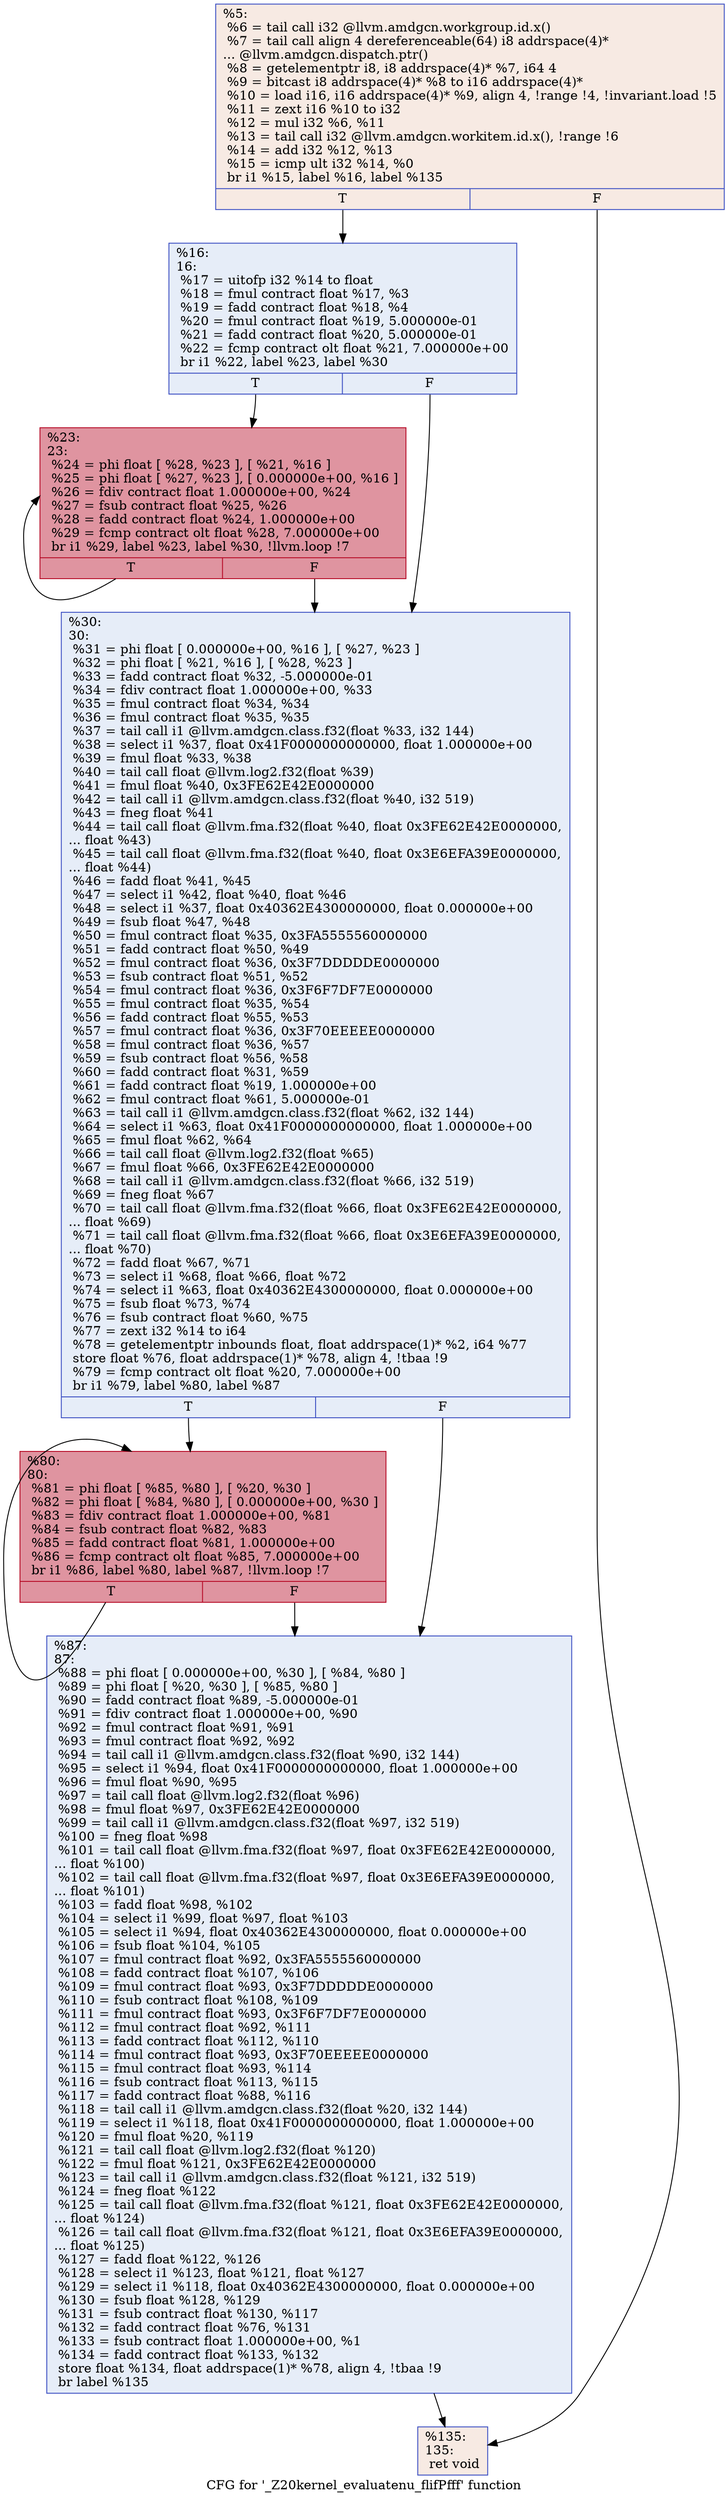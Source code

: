digraph "CFG for '_Z20kernel_evaluatenu_flifPfff' function" {
	label="CFG for '_Z20kernel_evaluatenu_flifPfff' function";

	Node0x45c48f0 [shape=record,color="#3d50c3ff", style=filled, fillcolor="#eed0c070",label="{%5:\l  %6 = tail call i32 @llvm.amdgcn.workgroup.id.x()\l  %7 = tail call align 4 dereferenceable(64) i8 addrspace(4)*\l... @llvm.amdgcn.dispatch.ptr()\l  %8 = getelementptr i8, i8 addrspace(4)* %7, i64 4\l  %9 = bitcast i8 addrspace(4)* %8 to i16 addrspace(4)*\l  %10 = load i16, i16 addrspace(4)* %9, align 4, !range !4, !invariant.load !5\l  %11 = zext i16 %10 to i32\l  %12 = mul i32 %6, %11\l  %13 = tail call i32 @llvm.amdgcn.workitem.id.x(), !range !6\l  %14 = add i32 %12, %13\l  %15 = icmp ult i32 %14, %0\l  br i1 %15, label %16, label %135\l|{<s0>T|<s1>F}}"];
	Node0x45c48f0:s0 -> Node0x45c6780;
	Node0x45c48f0:s1 -> Node0x45c6810;
	Node0x45c6780 [shape=record,color="#3d50c3ff", style=filled, fillcolor="#c7d7f070",label="{%16:\l16:                                               \l  %17 = uitofp i32 %14 to float\l  %18 = fmul contract float %17, %3\l  %19 = fadd contract float %18, %4\l  %20 = fmul contract float %19, 5.000000e-01\l  %21 = fadd contract float %20, 5.000000e-01\l  %22 = fcmp contract olt float %21, 7.000000e+00\l  br i1 %22, label %23, label %30\l|{<s0>T|<s1>F}}"];
	Node0x45c6780:s0 -> Node0x45c7780;
	Node0x45c6780:s1 -> Node0x45c7810;
	Node0x45c7780 [shape=record,color="#b70d28ff", style=filled, fillcolor="#b70d2870",label="{%23:\l23:                                               \l  %24 = phi float [ %28, %23 ], [ %21, %16 ]\l  %25 = phi float [ %27, %23 ], [ 0.000000e+00, %16 ]\l  %26 = fdiv contract float 1.000000e+00, %24\l  %27 = fsub contract float %25, %26\l  %28 = fadd contract float %24, 1.000000e+00\l  %29 = fcmp contract olt float %28, 7.000000e+00\l  br i1 %29, label %23, label %30, !llvm.loop !7\l|{<s0>T|<s1>F}}"];
	Node0x45c7780:s0 -> Node0x45c7780;
	Node0x45c7780:s1 -> Node0x45c7810;
	Node0x45c7810 [shape=record,color="#3d50c3ff", style=filled, fillcolor="#c7d7f070",label="{%30:\l30:                                               \l  %31 = phi float [ 0.000000e+00, %16 ], [ %27, %23 ]\l  %32 = phi float [ %21, %16 ], [ %28, %23 ]\l  %33 = fadd contract float %32, -5.000000e-01\l  %34 = fdiv contract float 1.000000e+00, %33\l  %35 = fmul contract float %34, %34\l  %36 = fmul contract float %35, %35\l  %37 = tail call i1 @llvm.amdgcn.class.f32(float %33, i32 144)\l  %38 = select i1 %37, float 0x41F0000000000000, float 1.000000e+00\l  %39 = fmul float %33, %38\l  %40 = tail call float @llvm.log2.f32(float %39)\l  %41 = fmul float %40, 0x3FE62E42E0000000\l  %42 = tail call i1 @llvm.amdgcn.class.f32(float %40, i32 519)\l  %43 = fneg float %41\l  %44 = tail call float @llvm.fma.f32(float %40, float 0x3FE62E42E0000000,\l... float %43)\l  %45 = tail call float @llvm.fma.f32(float %40, float 0x3E6EFA39E0000000,\l... float %44)\l  %46 = fadd float %41, %45\l  %47 = select i1 %42, float %40, float %46\l  %48 = select i1 %37, float 0x40362E4300000000, float 0.000000e+00\l  %49 = fsub float %47, %48\l  %50 = fmul contract float %35, 0x3FA5555560000000\l  %51 = fadd contract float %50, %49\l  %52 = fmul contract float %36, 0x3F7DDDDDE0000000\l  %53 = fsub contract float %51, %52\l  %54 = fmul contract float %36, 0x3F6F7DF7E0000000\l  %55 = fmul contract float %35, %54\l  %56 = fadd contract float %55, %53\l  %57 = fmul contract float %36, 0x3F70EEEEE0000000\l  %58 = fmul contract float %36, %57\l  %59 = fsub contract float %56, %58\l  %60 = fadd contract float %31, %59\l  %61 = fadd contract float %19, 1.000000e+00\l  %62 = fmul contract float %61, 5.000000e-01\l  %63 = tail call i1 @llvm.amdgcn.class.f32(float %62, i32 144)\l  %64 = select i1 %63, float 0x41F0000000000000, float 1.000000e+00\l  %65 = fmul float %62, %64\l  %66 = tail call float @llvm.log2.f32(float %65)\l  %67 = fmul float %66, 0x3FE62E42E0000000\l  %68 = tail call i1 @llvm.amdgcn.class.f32(float %66, i32 519)\l  %69 = fneg float %67\l  %70 = tail call float @llvm.fma.f32(float %66, float 0x3FE62E42E0000000,\l... float %69)\l  %71 = tail call float @llvm.fma.f32(float %66, float 0x3E6EFA39E0000000,\l... float %70)\l  %72 = fadd float %67, %71\l  %73 = select i1 %68, float %66, float %72\l  %74 = select i1 %63, float 0x40362E4300000000, float 0.000000e+00\l  %75 = fsub float %73, %74\l  %76 = fsub contract float %60, %75\l  %77 = zext i32 %14 to i64\l  %78 = getelementptr inbounds float, float addrspace(1)* %2, i64 %77\l  store float %76, float addrspace(1)* %78, align 4, !tbaa !9\l  %79 = fcmp contract olt float %20, 7.000000e+00\l  br i1 %79, label %80, label %87\l|{<s0>T|<s1>F}}"];
	Node0x45c7810:s0 -> Node0x45cac00;
	Node0x45c7810:s1 -> Node0x45cac90;
	Node0x45cac00 [shape=record,color="#b70d28ff", style=filled, fillcolor="#b70d2870",label="{%80:\l80:                                               \l  %81 = phi float [ %85, %80 ], [ %20, %30 ]\l  %82 = phi float [ %84, %80 ], [ 0.000000e+00, %30 ]\l  %83 = fdiv contract float 1.000000e+00, %81\l  %84 = fsub contract float %82, %83\l  %85 = fadd contract float %81, 1.000000e+00\l  %86 = fcmp contract olt float %85, 7.000000e+00\l  br i1 %86, label %80, label %87, !llvm.loop !7\l|{<s0>T|<s1>F}}"];
	Node0x45cac00:s0 -> Node0x45cac00;
	Node0x45cac00:s1 -> Node0x45cac90;
	Node0x45cac90 [shape=record,color="#3d50c3ff", style=filled, fillcolor="#c7d7f070",label="{%87:\l87:                                               \l  %88 = phi float [ 0.000000e+00, %30 ], [ %84, %80 ]\l  %89 = phi float [ %20, %30 ], [ %85, %80 ]\l  %90 = fadd contract float %89, -5.000000e-01\l  %91 = fdiv contract float 1.000000e+00, %90\l  %92 = fmul contract float %91, %91\l  %93 = fmul contract float %92, %92\l  %94 = tail call i1 @llvm.amdgcn.class.f32(float %90, i32 144)\l  %95 = select i1 %94, float 0x41F0000000000000, float 1.000000e+00\l  %96 = fmul float %90, %95\l  %97 = tail call float @llvm.log2.f32(float %96)\l  %98 = fmul float %97, 0x3FE62E42E0000000\l  %99 = tail call i1 @llvm.amdgcn.class.f32(float %97, i32 519)\l  %100 = fneg float %98\l  %101 = tail call float @llvm.fma.f32(float %97, float 0x3FE62E42E0000000,\l... float %100)\l  %102 = tail call float @llvm.fma.f32(float %97, float 0x3E6EFA39E0000000,\l... float %101)\l  %103 = fadd float %98, %102\l  %104 = select i1 %99, float %97, float %103\l  %105 = select i1 %94, float 0x40362E4300000000, float 0.000000e+00\l  %106 = fsub float %104, %105\l  %107 = fmul contract float %92, 0x3FA5555560000000\l  %108 = fadd contract float %107, %106\l  %109 = fmul contract float %93, 0x3F7DDDDDE0000000\l  %110 = fsub contract float %108, %109\l  %111 = fmul contract float %93, 0x3F6F7DF7E0000000\l  %112 = fmul contract float %92, %111\l  %113 = fadd contract float %112, %110\l  %114 = fmul contract float %93, 0x3F70EEEEE0000000\l  %115 = fmul contract float %93, %114\l  %116 = fsub contract float %113, %115\l  %117 = fadd contract float %88, %116\l  %118 = tail call i1 @llvm.amdgcn.class.f32(float %20, i32 144)\l  %119 = select i1 %118, float 0x41F0000000000000, float 1.000000e+00\l  %120 = fmul float %20, %119\l  %121 = tail call float @llvm.log2.f32(float %120)\l  %122 = fmul float %121, 0x3FE62E42E0000000\l  %123 = tail call i1 @llvm.amdgcn.class.f32(float %121, i32 519)\l  %124 = fneg float %122\l  %125 = tail call float @llvm.fma.f32(float %121, float 0x3FE62E42E0000000,\l... float %124)\l  %126 = tail call float @llvm.fma.f32(float %121, float 0x3E6EFA39E0000000,\l... float %125)\l  %127 = fadd float %122, %126\l  %128 = select i1 %123, float %121, float %127\l  %129 = select i1 %118, float 0x40362E4300000000, float 0.000000e+00\l  %130 = fsub float %128, %129\l  %131 = fsub contract float %130, %117\l  %132 = fadd contract float %76, %131\l  %133 = fsub contract float 1.000000e+00, %1\l  %134 = fadd contract float %133, %132\l  store float %134, float addrspace(1)* %78, align 4, !tbaa !9\l  br label %135\l}"];
	Node0x45cac90 -> Node0x45c6810;
	Node0x45c6810 [shape=record,color="#3d50c3ff", style=filled, fillcolor="#eed0c070",label="{%135:\l135:                                              \l  ret void\l}"];
}
